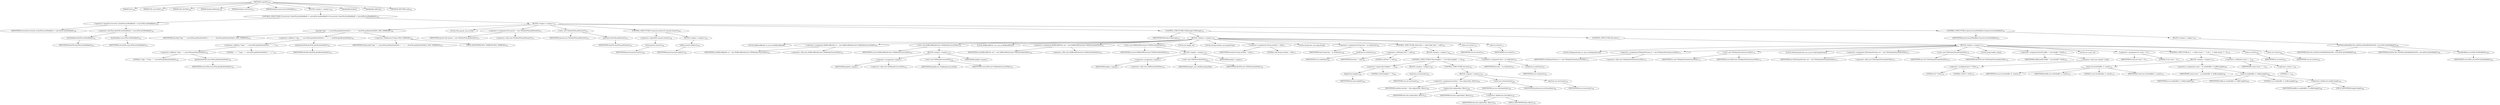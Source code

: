 digraph "copyFile" {  
"2092" [label = <(METHOD,copyFile)<SUB>736</SUB>> ]
"108" [label = <(PARAM,this)<SUB>736</SUB>> ]
"2093" [label = <(PARAM,File sourceFile)<SUB>736</SUB>> ]
"2094" [label = <(PARAM,File destFile)<SUB>736</SUB>> ]
"2095" [label = <(PARAM,boolean filtering)<SUB>736</SUB>> ]
"2096" [label = <(PARAM,boolean overwrite)<SUB>737</SUB>> ]
"2097" [label = <(PARAM,boolean preserveLastModified)<SUB>737</SUB>> ]
"2098" [label = <(BLOCK,&lt;empty&gt;,&lt;empty&gt;)<SUB>738</SUB>> ]
"2099" [label = <(CONTROL_STRUCTURE,if (overwrite || destFile.lastModified() &lt; sourceFile.lastModified()),if (overwrite || destFile.lastModified() &lt; sourceFile.lastModified()))<SUB>740</SUB>> ]
"2100" [label = <(&lt;operator&gt;.logicalOr,overwrite || destFile.lastModified() &lt; sourceFile.lastModified())<SUB>740</SUB>> ]
"2101" [label = <(IDENTIFIER,overwrite,overwrite || destFile.lastModified() &lt; sourceFile.lastModified())<SUB>740</SUB>> ]
"2102" [label = <(&lt;operator&gt;.lessThan,destFile.lastModified() &lt; sourceFile.lastModified())<SUB>741</SUB>> ]
"2103" [label = <(lastModified,destFile.lastModified())<SUB>741</SUB>> ]
"2104" [label = <(IDENTIFIER,destFile,destFile.lastModified())<SUB>741</SUB>> ]
"2105" [label = <(lastModified,sourceFile.lastModified())<SUB>741</SUB>> ]
"2106" [label = <(IDENTIFIER,sourceFile,sourceFile.lastModified())<SUB>741</SUB>> ]
"2107" [label = <(BLOCK,&lt;empty&gt;,&lt;empty&gt;)<SUB>741</SUB>> ]
"2108" [label = <(log,log(&quot;Copy: &quot; + sourceFile.getAbsolutePath() + &quot; -&gt; &quot; + destFile.getAbsolutePath(), MSG_VERBOSE))<SUB>742</SUB>> ]
"107" [label = <(IDENTIFIER,this,log(&quot;Copy: &quot; + sourceFile.getAbsolutePath() + &quot; -&gt; &quot; + destFile.getAbsolutePath(), MSG_VERBOSE))<SUB>742</SUB>> ]
"2109" [label = <(&lt;operator&gt;.addition,&quot;Copy: &quot; + sourceFile.getAbsolutePath() + &quot; -&gt; &quot; + destFile.getAbsolutePath())<SUB>742</SUB>> ]
"2110" [label = <(&lt;operator&gt;.addition,&quot;Copy: &quot; + sourceFile.getAbsolutePath() + &quot; -&gt; &quot;)<SUB>742</SUB>> ]
"2111" [label = <(&lt;operator&gt;.addition,&quot;Copy: &quot; + sourceFile.getAbsolutePath())<SUB>742</SUB>> ]
"2112" [label = <(LITERAL,&quot;Copy: &quot;,&quot;Copy: &quot; + sourceFile.getAbsolutePath())<SUB>742</SUB>> ]
"2113" [label = <(getAbsolutePath,sourceFile.getAbsolutePath())<SUB>742</SUB>> ]
"2114" [label = <(IDENTIFIER,sourceFile,sourceFile.getAbsolutePath())<SUB>742</SUB>> ]
"2115" [label = <(LITERAL,&quot; -&gt; &quot;,&quot;Copy: &quot; + sourceFile.getAbsolutePath() + &quot; -&gt; &quot;)<SUB>742</SUB>> ]
"2116" [label = <(getAbsolutePath,destFile.getAbsolutePath())<SUB>743</SUB>> ]
"2117" [label = <(IDENTIFIER,destFile,destFile.getAbsolutePath())<SUB>743</SUB>> ]
"2118" [label = <(&lt;operator&gt;.fieldAccess,Project.MSG_VERBOSE)<SUB>743</SUB>> ]
"2119" [label = <(IDENTIFIER,Project,log(&quot;Copy: &quot; + sourceFile.getAbsolutePath() + &quot; -&gt; &quot; + destFile.getAbsolutePath(), MSG_VERBOSE))<SUB>743</SUB>> ]
"2120" [label = <(FIELD_IDENTIFIER,MSG_VERBOSE,MSG_VERBOSE)<SUB>743</SUB>> ]
"110" [label = <(LOCAL,File parent: java.io.File)> ]
"2121" [label = <(&lt;operator&gt;.assignment,File parent = new File(destFile.getParent()))<SUB>747</SUB>> ]
"2122" [label = <(IDENTIFIER,parent,File parent = new File(destFile.getParent()))<SUB>747</SUB>> ]
"2123" [label = <(&lt;operator&gt;.alloc,new File(destFile.getParent()))<SUB>747</SUB>> ]
"2124" [label = <(&lt;init&gt;,new File(destFile.getParent()))<SUB>747</SUB>> ]
"109" [label = <(IDENTIFIER,parent,new File(destFile.getParent()))<SUB>747</SUB>> ]
"2125" [label = <(getParent,destFile.getParent())<SUB>747</SUB>> ]
"2126" [label = <(IDENTIFIER,destFile,destFile.getParent())<SUB>747</SUB>> ]
"2127" [label = <(CONTROL_STRUCTURE,if (!parent.exists()),if (!parent.exists()))<SUB>748</SUB>> ]
"2128" [label = <(&lt;operator&gt;.logicalNot,!parent.exists())<SUB>748</SUB>> ]
"2129" [label = <(exists,parent.exists())<SUB>748</SUB>> ]
"2130" [label = <(IDENTIFIER,parent,parent.exists())<SUB>748</SUB>> ]
"2131" [label = <(BLOCK,&lt;empty&gt;,&lt;empty&gt;)<SUB>748</SUB>> ]
"2132" [label = <(mkdirs,parent.mkdirs())<SUB>749</SUB>> ]
"2133" [label = <(IDENTIFIER,parent,parent.mkdirs())<SUB>749</SUB>> ]
"2134" [label = <(CONTROL_STRUCTURE,if (filtering),if (filtering))<SUB>752</SUB>> ]
"2135" [label = <(IDENTIFIER,filtering,if (filtering))<SUB>752</SUB>> ]
"2136" [label = <(BLOCK,&lt;empty&gt;,&lt;empty&gt;)<SUB>752</SUB>> ]
"112" [label = <(LOCAL,BufferedReader in: java.io.BufferedReader)> ]
"2137" [label = <(&lt;operator&gt;.assignment,BufferedReader in = new BufferedReader(new FileReader(sourceFile)))<SUB>753</SUB>> ]
"2138" [label = <(IDENTIFIER,in,BufferedReader in = new BufferedReader(new FileReader(sourceFile)))<SUB>753</SUB>> ]
"2139" [label = <(&lt;operator&gt;.alloc,new BufferedReader(new FileReader(sourceFile)))<SUB>753</SUB>> ]
"2140" [label = <(&lt;init&gt;,new BufferedReader(new FileReader(sourceFile)))<SUB>753</SUB>> ]
"111" [label = <(IDENTIFIER,in,new BufferedReader(new FileReader(sourceFile)))<SUB>753</SUB>> ]
"2141" [label = <(BLOCK,&lt;empty&gt;,&lt;empty&gt;)<SUB>753</SUB>> ]
"2142" [label = <(&lt;operator&gt;.assignment,&lt;empty&gt;)> ]
"2143" [label = <(IDENTIFIER,$obj49,&lt;empty&gt;)> ]
"2144" [label = <(&lt;operator&gt;.alloc,new FileReader(sourceFile))<SUB>753</SUB>> ]
"2145" [label = <(&lt;init&gt;,new FileReader(sourceFile))<SUB>753</SUB>> ]
"2146" [label = <(IDENTIFIER,$obj49,new FileReader(sourceFile))> ]
"2147" [label = <(IDENTIFIER,sourceFile,new FileReader(sourceFile))<SUB>753</SUB>> ]
"2148" [label = <(IDENTIFIER,$obj49,&lt;empty&gt;)> ]
"114" [label = <(LOCAL,BufferedWriter out: java.io.BufferedWriter)> ]
"2149" [label = <(&lt;operator&gt;.assignment,BufferedWriter out = new BufferedWriter(new FileWriter(destFile)))<SUB>754</SUB>> ]
"2150" [label = <(IDENTIFIER,out,BufferedWriter out = new BufferedWriter(new FileWriter(destFile)))<SUB>754</SUB>> ]
"2151" [label = <(&lt;operator&gt;.alloc,new BufferedWriter(new FileWriter(destFile)))<SUB>754</SUB>> ]
"2152" [label = <(&lt;init&gt;,new BufferedWriter(new FileWriter(destFile)))<SUB>754</SUB>> ]
"113" [label = <(IDENTIFIER,out,new BufferedWriter(new FileWriter(destFile)))<SUB>754</SUB>> ]
"2153" [label = <(BLOCK,&lt;empty&gt;,&lt;empty&gt;)<SUB>754</SUB>> ]
"2154" [label = <(&lt;operator&gt;.assignment,&lt;empty&gt;)> ]
"2155" [label = <(IDENTIFIER,$obj51,&lt;empty&gt;)> ]
"2156" [label = <(&lt;operator&gt;.alloc,new FileWriter(destFile))<SUB>754</SUB>> ]
"2157" [label = <(&lt;init&gt;,new FileWriter(destFile))<SUB>754</SUB>> ]
"2158" [label = <(IDENTIFIER,$obj51,new FileWriter(destFile))> ]
"2159" [label = <(IDENTIFIER,destFile,new FileWriter(destFile))<SUB>754</SUB>> ]
"2160" [label = <(IDENTIFIER,$obj51,&lt;empty&gt;)> ]
"2161" [label = <(LOCAL,int length: int)> ]
"2162" [label = <(LOCAL,String newline: java.lang.String)> ]
"2163" [label = <(&lt;operator&gt;.assignment,String newline = null)<SUB>757</SUB>> ]
"2164" [label = <(IDENTIFIER,newline,String newline = null)<SUB>757</SUB>> ]
"2165" [label = <(LITERAL,null,String newline = null)<SUB>757</SUB>> ]
"2166" [label = <(LOCAL,String line: java.lang.String)> ]
"2167" [label = <(&lt;operator&gt;.assignment,String line = in.readLine())<SUB>758</SUB>> ]
"2168" [label = <(IDENTIFIER,line,String line = in.readLine())<SUB>758</SUB>> ]
"2169" [label = <(readLine,in.readLine())<SUB>758</SUB>> ]
"2170" [label = <(IDENTIFIER,in,in.readLine())<SUB>758</SUB>> ]
"2171" [label = <(CONTROL_STRUCTURE,while (line != null),while (line != null))<SUB>759</SUB>> ]
"2172" [label = <(&lt;operator&gt;.notEquals,line != null)<SUB>759</SUB>> ]
"2173" [label = <(IDENTIFIER,line,line != null)<SUB>759</SUB>> ]
"2174" [label = <(LITERAL,null,line != null)<SUB>759</SUB>> ]
"2175" [label = <(BLOCK,&lt;empty&gt;,&lt;empty&gt;)<SUB>759</SUB>> ]
"2176" [label = <(CONTROL_STRUCTURE,if (line.length() == 0),if (line.length() == 0))<SUB>760</SUB>> ]
"2177" [label = <(&lt;operator&gt;.equals,line.length() == 0)<SUB>760</SUB>> ]
"2178" [label = <(length,line.length())<SUB>760</SUB>> ]
"2179" [label = <(IDENTIFIER,line,line.length())<SUB>760</SUB>> ]
"2180" [label = <(LITERAL,0,line.length() == 0)<SUB>760</SUB>> ]
"2181" [label = <(BLOCK,&lt;empty&gt;,&lt;empty&gt;)<SUB>760</SUB>> ]
"2182" [label = <(newLine,out.newLine())<SUB>761</SUB>> ]
"2183" [label = <(IDENTIFIER,out,out.newLine())<SUB>761</SUB>> ]
"2184" [label = <(CONTROL_STRUCTURE,else,else)<SUB>762</SUB>> ]
"2185" [label = <(BLOCK,&lt;empty&gt;,&lt;empty&gt;)<SUB>762</SUB>> ]
"2186" [label = <(&lt;operator&gt;.assignment,newline = this.replace(line, filters))<SUB>763</SUB>> ]
"2187" [label = <(IDENTIFIER,newline,newline = this.replace(line, filters))<SUB>763</SUB>> ]
"2188" [label = <(replace,this.replace(line, filters))<SUB>763</SUB>> ]
"115" [label = <(IDENTIFIER,this,this.replace(line, filters))<SUB>763</SUB>> ]
"2189" [label = <(IDENTIFIER,line,this.replace(line, filters))<SUB>763</SUB>> ]
"2190" [label = <(&lt;operator&gt;.fieldAccess,this.filters)<SUB>763</SUB>> ]
"2191" [label = <(IDENTIFIER,this,this.replace(line, filters))<SUB>763</SUB>> ]
"2192" [label = <(FIELD_IDENTIFIER,filters,filters)<SUB>763</SUB>> ]
"2193" [label = <(write,out.write(newline))<SUB>764</SUB>> ]
"2194" [label = <(IDENTIFIER,out,out.write(newline))<SUB>764</SUB>> ]
"2195" [label = <(IDENTIFIER,newline,out.write(newline))<SUB>764</SUB>> ]
"2196" [label = <(newLine,out.newLine())<SUB>765</SUB>> ]
"2197" [label = <(IDENTIFIER,out,out.newLine())<SUB>765</SUB>> ]
"2198" [label = <(&lt;operator&gt;.assignment,line = in.readLine())<SUB>767</SUB>> ]
"2199" [label = <(IDENTIFIER,line,line = in.readLine())<SUB>767</SUB>> ]
"2200" [label = <(readLine,in.readLine())<SUB>767</SUB>> ]
"2201" [label = <(IDENTIFIER,in,in.readLine())<SUB>767</SUB>> ]
"2202" [label = <(close,out.close())<SUB>770</SUB>> ]
"2203" [label = <(IDENTIFIER,out,out.close())<SUB>770</SUB>> ]
"2204" [label = <(close,in.close())<SUB>771</SUB>> ]
"2205" [label = <(IDENTIFIER,in,in.close())<SUB>771</SUB>> ]
"2206" [label = <(CONTROL_STRUCTURE,else,else)<SUB>772</SUB>> ]
"2207" [label = <(BLOCK,&lt;empty&gt;,&lt;empty&gt;)<SUB>772</SUB>> ]
"117" [label = <(LOCAL,FileInputStream in: java.io.FileInputStream)> ]
"2208" [label = <(&lt;operator&gt;.assignment,FileInputStream in = new FileInputStream(sourceFile))<SUB>773</SUB>> ]
"2209" [label = <(IDENTIFIER,in,FileInputStream in = new FileInputStream(sourceFile))<SUB>773</SUB>> ]
"2210" [label = <(&lt;operator&gt;.alloc,new FileInputStream(sourceFile))<SUB>773</SUB>> ]
"2211" [label = <(&lt;init&gt;,new FileInputStream(sourceFile))<SUB>773</SUB>> ]
"116" [label = <(IDENTIFIER,in,new FileInputStream(sourceFile))<SUB>773</SUB>> ]
"2212" [label = <(IDENTIFIER,sourceFile,new FileInputStream(sourceFile))<SUB>773</SUB>> ]
"119" [label = <(LOCAL,FileOutputStream out: java.io.FileOutputStream)> ]
"2213" [label = <(&lt;operator&gt;.assignment,FileOutputStream out = new FileOutputStream(destFile))<SUB>774</SUB>> ]
"2214" [label = <(IDENTIFIER,out,FileOutputStream out = new FileOutputStream(destFile))<SUB>774</SUB>> ]
"2215" [label = <(&lt;operator&gt;.alloc,new FileOutputStream(destFile))<SUB>774</SUB>> ]
"2216" [label = <(&lt;init&gt;,new FileOutputStream(destFile))<SUB>774</SUB>> ]
"118" [label = <(IDENTIFIER,out,new FileOutputStream(destFile))<SUB>774</SUB>> ]
"2217" [label = <(IDENTIFIER,destFile,new FileOutputStream(destFile))<SUB>774</SUB>> ]
"2218" [label = <(LOCAL,byte[] buffer: byte[])> ]
"2219" [label = <(&lt;operator&gt;.assignment,byte[] buffer = new byte[8 * 1024])<SUB>776</SUB>> ]
"2220" [label = <(IDENTIFIER,buffer,byte[] buffer = new byte[8 * 1024])<SUB>776</SUB>> ]
"2221" [label = <(&lt;operator&gt;.alloc,new byte[8 * 1024])> ]
"2222" [label = <(&lt;operator&gt;.multiplication,8 * 1024)<SUB>776</SUB>> ]
"2223" [label = <(LITERAL,8,8 * 1024)<SUB>776</SUB>> ]
"2224" [label = <(LITERAL,1024,8 * 1024)<SUB>776</SUB>> ]
"2225" [label = <(LOCAL,int count: int)> ]
"2226" [label = <(&lt;operator&gt;.assignment,int count = 0)<SUB>777</SUB>> ]
"2227" [label = <(IDENTIFIER,count,int count = 0)<SUB>777</SUB>> ]
"2228" [label = <(LITERAL,0,int count = 0)<SUB>777</SUB>> ]
"2229" [label = <(CONTROL_STRUCTURE,do {...} while (count != -1),do {...} while (count != -1))<SUB>778</SUB>> ]
"2230" [label = <(BLOCK,&lt;empty&gt;,&lt;empty&gt;)<SUB>778</SUB>> ]
"2231" [label = <(write,out.write(buffer, 0, count))<SUB>779</SUB>> ]
"2232" [label = <(IDENTIFIER,out,out.write(buffer, 0, count))<SUB>779</SUB>> ]
"2233" [label = <(IDENTIFIER,buffer,out.write(buffer, 0, count))<SUB>779</SUB>> ]
"2234" [label = <(LITERAL,0,out.write(buffer, 0, count))<SUB>779</SUB>> ]
"2235" [label = <(IDENTIFIER,count,out.write(buffer, 0, count))<SUB>779</SUB>> ]
"2236" [label = <(&lt;operator&gt;.assignment,count = in.read(buffer, 0, buffer.length))<SUB>780</SUB>> ]
"2237" [label = <(IDENTIFIER,count,count = in.read(buffer, 0, buffer.length))<SUB>780</SUB>> ]
"2238" [label = <(read,in.read(buffer, 0, buffer.length))<SUB>780</SUB>> ]
"2239" [label = <(IDENTIFIER,in,in.read(buffer, 0, buffer.length))<SUB>780</SUB>> ]
"2240" [label = <(IDENTIFIER,buffer,in.read(buffer, 0, buffer.length))<SUB>780</SUB>> ]
"2241" [label = <(LITERAL,0,in.read(buffer, 0, buffer.length))<SUB>780</SUB>> ]
"2242" [label = <(&lt;operator&gt;.fieldAccess,buffer.length)<SUB>780</SUB>> ]
"2243" [label = <(IDENTIFIER,buffer,in.read(buffer, 0, buffer.length))<SUB>780</SUB>> ]
"2244" [label = <(FIELD_IDENTIFIER,length,length)<SUB>780</SUB>> ]
"2245" [label = <(&lt;operator&gt;.notEquals,count != -1)<SUB>781</SUB>> ]
"2246" [label = <(IDENTIFIER,count,count != -1)<SUB>781</SUB>> ]
"2247" [label = <(&lt;operator&gt;.minus,-1)<SUB>781</SUB>> ]
"2248" [label = <(LITERAL,1,-1)<SUB>781</SUB>> ]
"2249" [label = <(close,in.close())<SUB>783</SUB>> ]
"2250" [label = <(IDENTIFIER,in,in.close())<SUB>783</SUB>> ]
"2251" [label = <(close,out.close())<SUB>784</SUB>> ]
"2252" [label = <(IDENTIFIER,out,out.close())<SUB>784</SUB>> ]
"2253" [label = <(CONTROL_STRUCTURE,if (preserveLastModified),if (preserveLastModified))<SUB>787</SUB>> ]
"2254" [label = <(IDENTIFIER,preserveLastModified,if (preserveLastModified))<SUB>787</SUB>> ]
"2255" [label = <(BLOCK,&lt;empty&gt;,&lt;empty&gt;)<SUB>787</SUB>> ]
"2256" [label = <(setFileLastModified,this.setFileLastModified(destFile, sourceFile.lastModified()))<SUB>788</SUB>> ]
"120" [label = <(IDENTIFIER,this,this.setFileLastModified(destFile, sourceFile.lastModified()))<SUB>788</SUB>> ]
"2257" [label = <(IDENTIFIER,destFile,this.setFileLastModified(destFile, sourceFile.lastModified()))<SUB>788</SUB>> ]
"2258" [label = <(lastModified,sourceFile.lastModified())<SUB>788</SUB>> ]
"2259" [label = <(IDENTIFIER,sourceFile,sourceFile.lastModified())<SUB>788</SUB>> ]
"2260" [label = <(MODIFIER,PUBLIC)> ]
"2261" [label = <(MODIFIER,VIRTUAL)> ]
"2262" [label = <(METHOD_RETURN,void)<SUB>736</SUB>> ]
  "2092" -> "108" 
  "2092" -> "2093" 
  "2092" -> "2094" 
  "2092" -> "2095" 
  "2092" -> "2096" 
  "2092" -> "2097" 
  "2092" -> "2098" 
  "2092" -> "2260" 
  "2092" -> "2261" 
  "2092" -> "2262" 
  "2098" -> "2099" 
  "2099" -> "2100" 
  "2099" -> "2107" 
  "2100" -> "2101" 
  "2100" -> "2102" 
  "2102" -> "2103" 
  "2102" -> "2105" 
  "2103" -> "2104" 
  "2105" -> "2106" 
  "2107" -> "2108" 
  "2107" -> "110" 
  "2107" -> "2121" 
  "2107" -> "2124" 
  "2107" -> "2127" 
  "2107" -> "2134" 
  "2107" -> "2253" 
  "2108" -> "107" 
  "2108" -> "2109" 
  "2108" -> "2118" 
  "2109" -> "2110" 
  "2109" -> "2116" 
  "2110" -> "2111" 
  "2110" -> "2115" 
  "2111" -> "2112" 
  "2111" -> "2113" 
  "2113" -> "2114" 
  "2116" -> "2117" 
  "2118" -> "2119" 
  "2118" -> "2120" 
  "2121" -> "2122" 
  "2121" -> "2123" 
  "2124" -> "109" 
  "2124" -> "2125" 
  "2125" -> "2126" 
  "2127" -> "2128" 
  "2127" -> "2131" 
  "2128" -> "2129" 
  "2129" -> "2130" 
  "2131" -> "2132" 
  "2132" -> "2133" 
  "2134" -> "2135" 
  "2134" -> "2136" 
  "2134" -> "2206" 
  "2136" -> "112" 
  "2136" -> "2137" 
  "2136" -> "2140" 
  "2136" -> "114" 
  "2136" -> "2149" 
  "2136" -> "2152" 
  "2136" -> "2161" 
  "2136" -> "2162" 
  "2136" -> "2163" 
  "2136" -> "2166" 
  "2136" -> "2167" 
  "2136" -> "2171" 
  "2136" -> "2202" 
  "2136" -> "2204" 
  "2137" -> "2138" 
  "2137" -> "2139" 
  "2140" -> "111" 
  "2140" -> "2141" 
  "2141" -> "2142" 
  "2141" -> "2145" 
  "2141" -> "2148" 
  "2142" -> "2143" 
  "2142" -> "2144" 
  "2145" -> "2146" 
  "2145" -> "2147" 
  "2149" -> "2150" 
  "2149" -> "2151" 
  "2152" -> "113" 
  "2152" -> "2153" 
  "2153" -> "2154" 
  "2153" -> "2157" 
  "2153" -> "2160" 
  "2154" -> "2155" 
  "2154" -> "2156" 
  "2157" -> "2158" 
  "2157" -> "2159" 
  "2163" -> "2164" 
  "2163" -> "2165" 
  "2167" -> "2168" 
  "2167" -> "2169" 
  "2169" -> "2170" 
  "2171" -> "2172" 
  "2171" -> "2175" 
  "2172" -> "2173" 
  "2172" -> "2174" 
  "2175" -> "2176" 
  "2175" -> "2198" 
  "2176" -> "2177" 
  "2176" -> "2181" 
  "2176" -> "2184" 
  "2177" -> "2178" 
  "2177" -> "2180" 
  "2178" -> "2179" 
  "2181" -> "2182" 
  "2182" -> "2183" 
  "2184" -> "2185" 
  "2185" -> "2186" 
  "2185" -> "2193" 
  "2185" -> "2196" 
  "2186" -> "2187" 
  "2186" -> "2188" 
  "2188" -> "115" 
  "2188" -> "2189" 
  "2188" -> "2190" 
  "2190" -> "2191" 
  "2190" -> "2192" 
  "2193" -> "2194" 
  "2193" -> "2195" 
  "2196" -> "2197" 
  "2198" -> "2199" 
  "2198" -> "2200" 
  "2200" -> "2201" 
  "2202" -> "2203" 
  "2204" -> "2205" 
  "2206" -> "2207" 
  "2207" -> "117" 
  "2207" -> "2208" 
  "2207" -> "2211" 
  "2207" -> "119" 
  "2207" -> "2213" 
  "2207" -> "2216" 
  "2207" -> "2218" 
  "2207" -> "2219" 
  "2207" -> "2225" 
  "2207" -> "2226" 
  "2207" -> "2229" 
  "2207" -> "2249" 
  "2207" -> "2251" 
  "2208" -> "2209" 
  "2208" -> "2210" 
  "2211" -> "116" 
  "2211" -> "2212" 
  "2213" -> "2214" 
  "2213" -> "2215" 
  "2216" -> "118" 
  "2216" -> "2217" 
  "2219" -> "2220" 
  "2219" -> "2221" 
  "2221" -> "2222" 
  "2222" -> "2223" 
  "2222" -> "2224" 
  "2226" -> "2227" 
  "2226" -> "2228" 
  "2229" -> "2230" 
  "2229" -> "2245" 
  "2230" -> "2231" 
  "2230" -> "2236" 
  "2231" -> "2232" 
  "2231" -> "2233" 
  "2231" -> "2234" 
  "2231" -> "2235" 
  "2236" -> "2237" 
  "2236" -> "2238" 
  "2238" -> "2239" 
  "2238" -> "2240" 
  "2238" -> "2241" 
  "2238" -> "2242" 
  "2242" -> "2243" 
  "2242" -> "2244" 
  "2245" -> "2246" 
  "2245" -> "2247" 
  "2247" -> "2248" 
  "2249" -> "2250" 
  "2251" -> "2252" 
  "2253" -> "2254" 
  "2253" -> "2255" 
  "2255" -> "2256" 
  "2256" -> "120" 
  "2256" -> "2257" 
  "2256" -> "2258" 
  "2258" -> "2259" 
}
